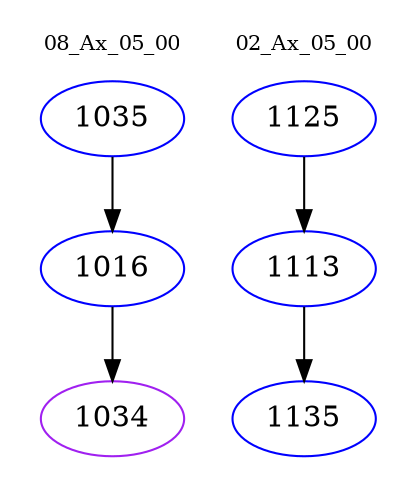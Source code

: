 digraph{
subgraph cluster_0 {
color = white
label = "08_Ax_05_00";
fontsize=10;
T0_1035 [label="1035", color="blue"]
T0_1035 -> T0_1016 [color="black"]
T0_1016 [label="1016", color="blue"]
T0_1016 -> T0_1034 [color="black"]
T0_1034 [label="1034", color="purple"]
}
subgraph cluster_1 {
color = white
label = "02_Ax_05_00";
fontsize=10;
T1_1125 [label="1125", color="blue"]
T1_1125 -> T1_1113 [color="black"]
T1_1113 [label="1113", color="blue"]
T1_1113 -> T1_1135 [color="black"]
T1_1135 [label="1135", color="blue"]
}
}
